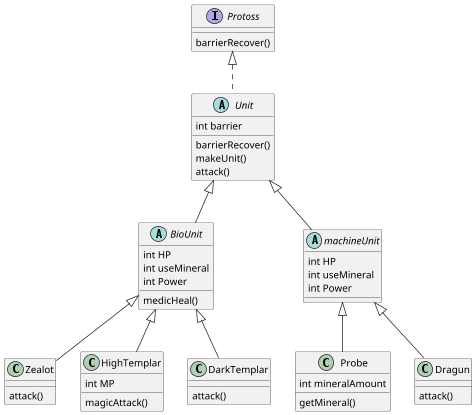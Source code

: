 @startuml
'https://plantuml.com/class-diagram
scale 0.7
class Zealot extends BioUnit{
attack()
}
class HighTemplar extends BioUnit {
int MP
magicAttack()
}
class DarkTemplar extends BioUnit{
attack()
}
class Probe extends machineUnit{
int mineralAmount
getMineral()
}
class Dragun extends machineUnit{
attack()
}
abstract class BioUnit extends Unit{
int HP
int useMineral
int Power
medicHeal()
}

abstract class machineUnit extends Unit{
int HP
int useMineral
int Power
}

abstract class Unit implements Protoss{
int barrier

barrierRecover()
makeUnit()
attack()
}

interface Protoss{
barrierRecover()
}

@enduml
